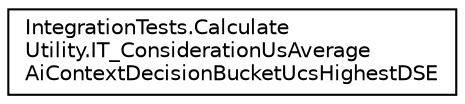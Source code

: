 digraph "Graphical Class Hierarchy"
{
 // LATEX_PDF_SIZE
  edge [fontname="Helvetica",fontsize="10",labelfontname="Helvetica",labelfontsize="10"];
  node [fontname="Helvetica",fontsize="10",shape=record];
  rankdir="LR";
  Node0 [label="IntegrationTests.Calculate\lUtility.IT_ConsiderationUsAverage\lAiContextDecisionBucketUcsHighestDSE",height=0.2,width=0.4,color="black", fillcolor="white", style="filled",URL="$class_integration_tests_1_1_calculate_utility_1_1_i_t___consideration_us_average_ai_context_decision_bucket_ucs_highest_d_s_e.html",tooltip=" "];
}
